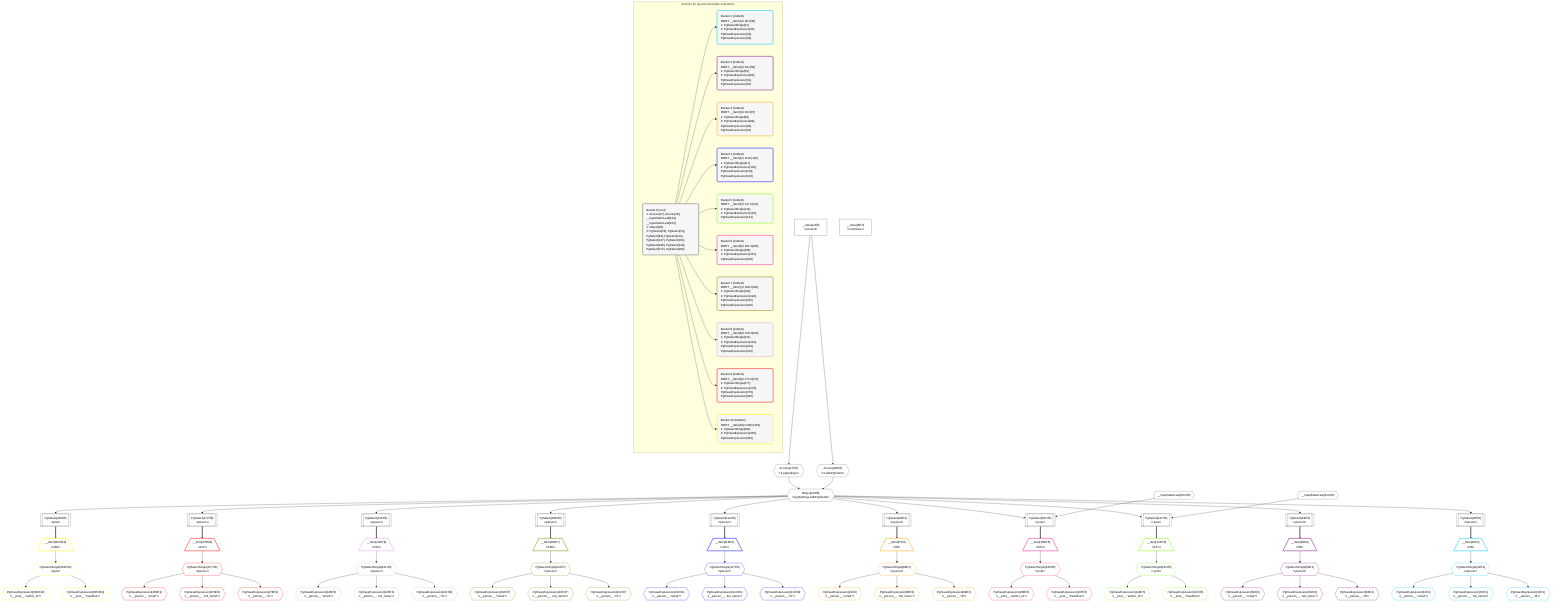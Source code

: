 %%{init: {'themeVariables': { 'fontSize': '12px'}}}%%
graph TD
    classDef path fill:#eee,stroke:#000,color:#000
    classDef plan fill:#fff,stroke-width:1px,color:#000
    classDef itemplan fill:#fff,stroke-width:2px,color:#000
    classDef unbatchedplan fill:#dff,stroke-width:1px,color:#000
    classDef sideeffectplan fill:#fcc,stroke-width:2px,color:#000
    classDef bucket fill:#f6f6f6,color:#000,stroke-width:2px,text-align:left


    %% define steps
    __Value3["__Value[3∈0]<br />ᐸcontextᐳ"]:::plan
    __Value5["__Value[5∈0]<br />ᐸrootValueᐳ"]:::plan
    Access27{{"Access[27∈0]<br />ᐸ3.pgSettingsᐳ"}}:::plan
    Access28{{"Access[28∈0]<br />ᐸ3.withPgClientᐳ"}}:::plan
    Object29{{"Object[29∈0]<br />ᐸ{pgSettings,withPgClient}ᐳ"}}:::plan
    PgSelect26[["PgSelect[26∈0]<br />ᐸpersonᐳ"]]:::plan
    __Item30[/"__Item[30∈1]<br />ᐸ26ᐳ"\]:::itemplan
    PgSelectSingle31{{"PgSelectSingle[31∈1]<br />ᐸpersonᐳ"}}:::plan
    PgClassExpression32{{"PgClassExpression[32∈1]<br />ᐸ__person__.”id”ᐳ"}}:::plan
    PgClassExpression33{{"PgClassExpression[33∈1]<br />ᐸ__person__...full_name”ᐳ"}}:::plan
    PgClassExpression34{{"PgClassExpression[34∈1]<br />ᐸ__person__.”email”ᐳ"}}:::plan
    PgSelect54[["PgSelect[54∈0]<br />ᐸpersonᐳ"]]:::plan
    __Item58[/"__Item[58∈2]<br />ᐸ54ᐳ"\]:::itemplan
    PgSelectSingle59{{"PgSelectSingle[59∈2]<br />ᐸpersonᐳ"}}:::plan
    PgClassExpression60{{"PgClassExpression[60∈2]<br />ᐸ__person__.”id”ᐳ"}}:::plan
    PgClassExpression61{{"PgClassExpression[61∈2]<br />ᐸ__person__...full_name”ᐳ"}}:::plan
    PgClassExpression62{{"PgClassExpression[62∈2]<br />ᐸ__person__.”email”ᐳ"}}:::plan
    PgSelect83[["PgSelect[83∈0]<br />ᐸpersonᐳ"]]:::plan
    __Item87[/"__Item[87∈3]<br />ᐸ83ᐳ"\]:::itemplan
    PgSelectSingle88{{"PgSelectSingle[88∈3]<br />ᐸpersonᐳ"}}:::plan
    PgClassExpression89{{"PgClassExpression[89∈3]<br />ᐸ__person__.”id”ᐳ"}}:::plan
    PgClassExpression90{{"PgClassExpression[90∈3]<br />ᐸ__person__...full_name”ᐳ"}}:::plan
    PgClassExpression91{{"PgClassExpression[91∈3]<br />ᐸ__person__.”email”ᐳ"}}:::plan
    PgSelect112[["PgSelect[112∈0]<br />ᐸpersonᐳ"]]:::plan
    __Item116[/"__Item[116∈4]<br />ᐸ112ᐳ"\]:::itemplan
    PgSelectSingle117{{"PgSelectSingle[117∈4]<br />ᐸpersonᐳ"}}:::plan
    PgClassExpression118{{"PgClassExpression[118∈4]<br />ᐸ__person__.”id”ᐳ"}}:::plan
    PgClassExpression119{{"PgClassExpression[119∈4]<br />ᐸ__person__...full_name”ᐳ"}}:::plan
    PgClassExpression120{{"PgClassExpression[120∈4]<br />ᐸ__person__.”email”ᐳ"}}:::plan
    __InputStaticLeaf129{{"__InputStaticLeaf[129∈0]"}}:::plan
    PgSelect137[["PgSelect[137∈0]<br />ᐸpostᐳ"]]:::plan
    __Item141[/"__Item[141∈5]<br />ᐸ137ᐳ"\]:::itemplan
    PgSelectSingle142{{"PgSelectSingle[142∈5]<br />ᐸpostᐳ"}}:::plan
    PgClassExpression143{{"PgClassExpression[143∈5]<br />ᐸ__post__.”headline”ᐳ"}}:::plan
    PgClassExpression144{{"PgClassExpression[144∈5]<br />ᐸ__post__.”author_id”ᐳ"}}:::plan
    __InputStaticLeaf153{{"__InputStaticLeaf[153∈0]"}}:::plan
    PgSelect161[["PgSelect[161∈0]<br />ᐸpostᐳ"]]:::plan
    __Item165[/"__Item[165∈6]<br />ᐸ161ᐳ"\]:::itemplan
    PgSelectSingle166{{"PgSelectSingle[166∈6]<br />ᐸpostᐳ"}}:::plan
    PgClassExpression167{{"PgClassExpression[167∈6]<br />ᐸ__post__.”headline”ᐳ"}}:::plan
    PgClassExpression168{{"PgClassExpression[168∈6]<br />ᐸ__post__.”author_id”ᐳ"}}:::plan
    PgSelect188[["PgSelect[188∈0]<br />ᐸpersonᐳ"]]:::plan
    __Item192[/"__Item[192∈7]<br />ᐸ188ᐳ"\]:::itemplan
    PgSelectSingle193{{"PgSelectSingle[193∈7]<br />ᐸpersonᐳ"}}:::plan
    PgClassExpression194{{"PgClassExpression[194∈7]<br />ᐸ__person__.”id”ᐳ"}}:::plan
    PgClassExpression195{{"PgClassExpression[195∈7]<br />ᐸ__person__...full_name”ᐳ"}}:::plan
    PgClassExpression196{{"PgClassExpression[196∈7]<br />ᐸ__person__.”email”ᐳ"}}:::plan
    PgSelect216[["PgSelect[216∈0]<br />ᐸpersonᐳ"]]:::plan
    __Item220[/"__Item[220∈8]<br />ᐸ216ᐳ"\]:::itemplan
    PgSelectSingle221{{"PgSelectSingle[221∈8]<br />ᐸpersonᐳ"}}:::plan
    PgClassExpression222{{"PgClassExpression[222∈8]<br />ᐸ__person__.”id”ᐳ"}}:::plan
    PgClassExpression223{{"PgClassExpression[223∈8]<br />ᐸ__person__...full_name”ᐳ"}}:::plan
    PgClassExpression224{{"PgClassExpression[224∈8]<br />ᐸ__person__.”email”ᐳ"}}:::plan
    PgSelect272[["PgSelect[272∈0]<br />ᐸpersonᐳ"]]:::plan
    __Item276[/"__Item[276∈9]<br />ᐸ272ᐳ"\]:::itemplan
    PgSelectSingle277{{"PgSelectSingle[277∈9]<br />ᐸpersonᐳ"}}:::plan
    PgClassExpression278{{"PgClassExpression[278∈9]<br />ᐸ__person__.”id”ᐳ"}}:::plan
    PgClassExpression279{{"PgClassExpression[279∈9]<br />ᐸ__person__...full_name”ᐳ"}}:::plan
    PgClassExpression280{{"PgClassExpression[280∈9]<br />ᐸ__person__.”email”ᐳ"}}:::plan
    PgSelect299[["PgSelect[299∈0]<br />ᐸpostᐳ"]]:::plan
    __Item303[/"__Item[303∈10]<br />ᐸ299ᐳ"\]:::itemplan
    PgSelectSingle304{{"PgSelectSingle[304∈10]<br />ᐸpostᐳ"}}:::plan
    PgClassExpression305{{"PgClassExpression[305∈10]<br />ᐸ__post__.”headline”ᐳ"}}:::plan
    PgClassExpression306{{"PgClassExpression[306∈10]<br />ᐸ__post__.”author_id”ᐳ"}}:::plan

    %% plan dependencies
    __Value3 --> Access27
    __Value3 --> Access28
    Access27 & Access28 --> Object29
    Object29 --> PgSelect26
    PgSelect26 ==> __Item30
    __Item30 --> PgSelectSingle31
    PgSelectSingle31 --> PgClassExpression32
    PgSelectSingle31 --> PgClassExpression33
    PgSelectSingle31 --> PgClassExpression34
    Object29 --> PgSelect54
    PgSelect54 ==> __Item58
    __Item58 --> PgSelectSingle59
    PgSelectSingle59 --> PgClassExpression60
    PgSelectSingle59 --> PgClassExpression61
    PgSelectSingle59 --> PgClassExpression62
    Object29 --> PgSelect83
    PgSelect83 ==> __Item87
    __Item87 --> PgSelectSingle88
    PgSelectSingle88 --> PgClassExpression89
    PgSelectSingle88 --> PgClassExpression90
    PgSelectSingle88 --> PgClassExpression91
    Object29 --> PgSelect112
    PgSelect112 ==> __Item116
    __Item116 --> PgSelectSingle117
    PgSelectSingle117 --> PgClassExpression118
    PgSelectSingle117 --> PgClassExpression119
    PgSelectSingle117 --> PgClassExpression120
    Object29 & __InputStaticLeaf129 --> PgSelect137
    PgSelect137 ==> __Item141
    __Item141 --> PgSelectSingle142
    PgSelectSingle142 --> PgClassExpression143
    PgSelectSingle142 --> PgClassExpression144
    Object29 & __InputStaticLeaf153 --> PgSelect161
    PgSelect161 ==> __Item165
    __Item165 --> PgSelectSingle166
    PgSelectSingle166 --> PgClassExpression167
    PgSelectSingle166 --> PgClassExpression168
    Object29 --> PgSelect188
    PgSelect188 ==> __Item192
    __Item192 --> PgSelectSingle193
    PgSelectSingle193 --> PgClassExpression194
    PgSelectSingle193 --> PgClassExpression195
    PgSelectSingle193 --> PgClassExpression196
    Object29 --> PgSelect216
    PgSelect216 ==> __Item220
    __Item220 --> PgSelectSingle221
    PgSelectSingle221 --> PgClassExpression222
    PgSelectSingle221 --> PgClassExpression223
    PgSelectSingle221 --> PgClassExpression224
    Object29 --> PgSelect272
    PgSelect272 ==> __Item276
    __Item276 --> PgSelectSingle277
    PgSelectSingle277 --> PgClassExpression278
    PgSelectSingle277 --> PgClassExpression279
    PgSelectSingle277 --> PgClassExpression280
    Object29 --> PgSelect299
    PgSelect299 ==> __Item303
    __Item303 --> PgSelectSingle304
    PgSelectSingle304 --> PgClassExpression305
    PgSelectSingle304 --> PgClassExpression306

    subgraph "Buckets for queries/v4/simple-collections"
    Bucket0("Bucket 0 (root)<br />1: Access[27], Access[28], __InputStaticLeaf[129], __InputStaticLeaf[153]<br />2: Object[29]<br />3: PgSelect[26], PgSelect[54], PgSelect[83], PgSelect[112], PgSelect[137], PgSelect[161], PgSelect[188], PgSelect[216], PgSelect[272], PgSelect[299]"):::bucket
    classDef bucket0 stroke:#696969
    class Bucket0,__Value3,__Value5,PgSelect26,Access27,Access28,Object29,PgSelect54,PgSelect83,PgSelect112,__InputStaticLeaf129,PgSelect137,__InputStaticLeaf153,PgSelect161,PgSelect188,PgSelect216,PgSelect272,PgSelect299 bucket0
    Bucket1("Bucket 1 (listItem)<br />ROOT __Item{1}ᐸ26ᐳ[30]<br />1: PgSelectSingle[31]<br />2: PgClassExpression[32], PgClassExpression[33], PgClassExpression[34]"):::bucket
    classDef bucket1 stroke:#00bfff
    class Bucket1,__Item30,PgSelectSingle31,PgClassExpression32,PgClassExpression33,PgClassExpression34 bucket1
    Bucket2("Bucket 2 (listItem)<br />ROOT __Item{2}ᐸ54ᐳ[58]<br />1: PgSelectSingle[59]<br />2: PgClassExpression[60], PgClassExpression[61], PgClassExpression[62]"):::bucket
    classDef bucket2 stroke:#7f007f
    class Bucket2,__Item58,PgSelectSingle59,PgClassExpression60,PgClassExpression61,PgClassExpression62 bucket2
    Bucket3("Bucket 3 (listItem)<br />ROOT __Item{3}ᐸ83ᐳ[87]<br />1: PgSelectSingle[88]<br />2: PgClassExpression[89], PgClassExpression[90], PgClassExpression[91]"):::bucket
    classDef bucket3 stroke:#ffa500
    class Bucket3,__Item87,PgSelectSingle88,PgClassExpression89,PgClassExpression90,PgClassExpression91 bucket3
    Bucket4("Bucket 4 (listItem)<br />ROOT __Item{4}ᐸ112ᐳ[116]<br />1: PgSelectSingle[117]<br />2: PgClassExpression[118], PgClassExpression[119], PgClassExpression[120]"):::bucket
    classDef bucket4 stroke:#0000ff
    class Bucket4,__Item116,PgSelectSingle117,PgClassExpression118,PgClassExpression119,PgClassExpression120 bucket4
    Bucket5("Bucket 5 (listItem)<br />ROOT __Item{5}ᐸ137ᐳ[141]<br />1: PgSelectSingle[142]<br />2: PgClassExpression[143], PgClassExpression[144]"):::bucket
    classDef bucket5 stroke:#7fff00
    class Bucket5,__Item141,PgSelectSingle142,PgClassExpression143,PgClassExpression144 bucket5
    Bucket6("Bucket 6 (listItem)<br />ROOT __Item{6}ᐸ161ᐳ[165]<br />1: PgSelectSingle[166]<br />2: PgClassExpression[167], PgClassExpression[168]"):::bucket
    classDef bucket6 stroke:#ff1493
    class Bucket6,__Item165,PgSelectSingle166,PgClassExpression167,PgClassExpression168 bucket6
    Bucket7("Bucket 7 (listItem)<br />ROOT __Item{7}ᐸ188ᐳ[192]<br />1: PgSelectSingle[193]<br />2: PgClassExpression[194], PgClassExpression[195], PgClassExpression[196]"):::bucket
    classDef bucket7 stroke:#808000
    class Bucket7,__Item192,PgSelectSingle193,PgClassExpression194,PgClassExpression195,PgClassExpression196 bucket7
    Bucket8("Bucket 8 (listItem)<br />ROOT __Item{8}ᐸ216ᐳ[220]<br />1: PgSelectSingle[221]<br />2: PgClassExpression[222], PgClassExpression[223], PgClassExpression[224]"):::bucket
    classDef bucket8 stroke:#dda0dd
    class Bucket8,__Item220,PgSelectSingle221,PgClassExpression222,PgClassExpression223,PgClassExpression224 bucket8
    Bucket9("Bucket 9 (listItem)<br />ROOT __Item{9}ᐸ272ᐳ[276]<br />1: PgSelectSingle[277]<br />2: PgClassExpression[278], PgClassExpression[279], PgClassExpression[280]"):::bucket
    classDef bucket9 stroke:#ff0000
    class Bucket9,__Item276,PgSelectSingle277,PgClassExpression278,PgClassExpression279,PgClassExpression280 bucket9
    Bucket10("Bucket 10 (listItem)<br />ROOT __Item{10}ᐸ299ᐳ[303]<br />1: PgSelectSingle[304]<br />2: PgClassExpression[305], PgClassExpression[306]"):::bucket
    classDef bucket10 stroke:#ffff00
    class Bucket10,__Item303,PgSelectSingle304,PgClassExpression305,PgClassExpression306 bucket10
    Bucket0 --> Bucket1 & Bucket2 & Bucket3 & Bucket4 & Bucket5 & Bucket6 & Bucket7 & Bucket8 & Bucket9 & Bucket10
    end